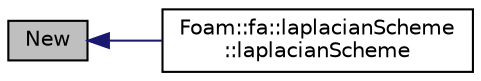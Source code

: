 digraph "New"
{
  bgcolor="transparent";
  edge [fontname="Helvetica",fontsize="10",labelfontname="Helvetica",labelfontsize="10"];
  node [fontname="Helvetica",fontsize="10",shape=record];
  rankdir="LR";
  Node1 [label="New",height=0.2,width=0.4,color="black", fillcolor="grey75", style="filled" fontcolor="black"];
  Node1 -> Node2 [dir="back",color="midnightblue",fontsize="10",style="solid",fontname="Helvetica"];
  Node2 [label="Foam::fa::laplacianScheme\l::laplacianScheme",height=0.2,width=0.4,color="black",URL="$classFoam_1_1fa_1_1laplacianScheme.html#a49d3632876ef3457558737d07d039588",tooltip="Construct from mesh and Istream. "];
}
